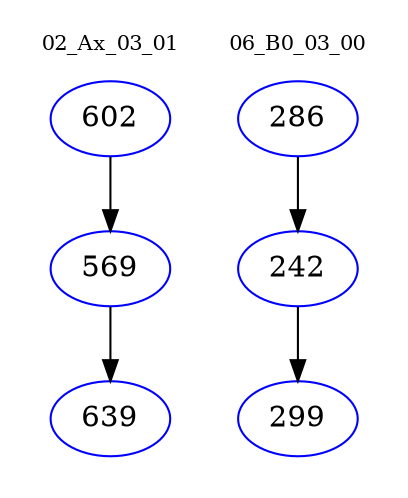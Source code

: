 digraph{
subgraph cluster_0 {
color = white
label = "02_Ax_03_01";
fontsize=10;
T0_602 [label="602", color="blue"]
T0_602 -> T0_569 [color="black"]
T0_569 [label="569", color="blue"]
T0_569 -> T0_639 [color="black"]
T0_639 [label="639", color="blue"]
}
subgraph cluster_1 {
color = white
label = "06_B0_03_00";
fontsize=10;
T1_286 [label="286", color="blue"]
T1_286 -> T1_242 [color="black"]
T1_242 [label="242", color="blue"]
T1_242 -> T1_299 [color="black"]
T1_299 [label="299", color="blue"]
}
}
